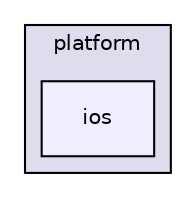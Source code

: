 digraph "platform/ios" {
  compound=true
  node [ fontsize="10", fontname="Helvetica"];
  edge [ labelfontsize="10", labelfontname="Helvetica"];
  subgraph clusterdir_c5a52a81292cf9a5167198f4f346d6d9 {
    graph [ bgcolor="#ddddee", pencolor="black", label="platform" fontname="Helvetica", fontsize="10", URL="dir_c5a52a81292cf9a5167198f4f346d6d9.html"]
  dir_028c0cf6fc7967edc1da29de8ff167d4 [shape=box, label="ios", style="filled", fillcolor="#eeeeff", pencolor="black", URL="dir_028c0cf6fc7967edc1da29de8ff167d4.html"];
  }
}
